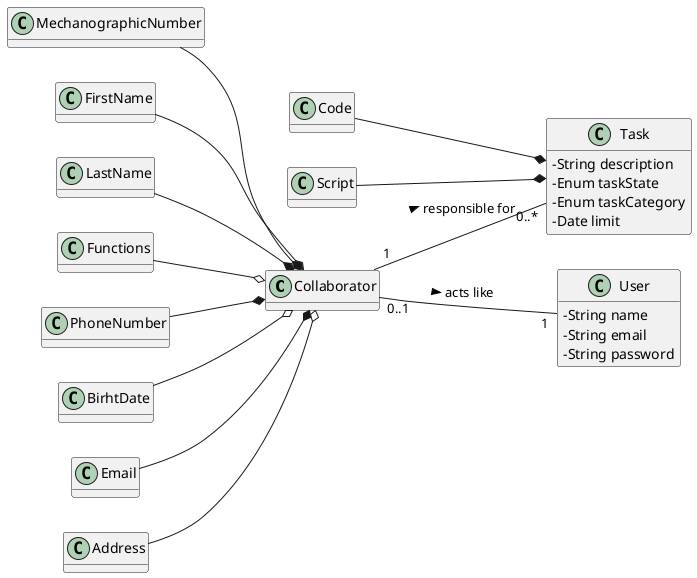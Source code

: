 @startuml
hide methods
left to right direction
skinparam classAttributeIconSize 0






class Collaborator {
}

class User{
-String name
-String email
-String password
}

class Task{
-String description
-Enum taskState
-Enum taskCategory
-Date limit
}




Collaborator"0..1"--"1" User:acts like >
Collaborator"1"--"0..*" Task:responsible for >



MechanographicNumber--* Collaborator
FirstName--* Collaborator
LastName--* Collaborator
Functions--o Collaborator
PhoneNumber --* Collaborator
BirhtDate--o Collaborator
Email --* Collaborator
Address--o Collaborator

Code--* Task
Script--* Task



@enduml